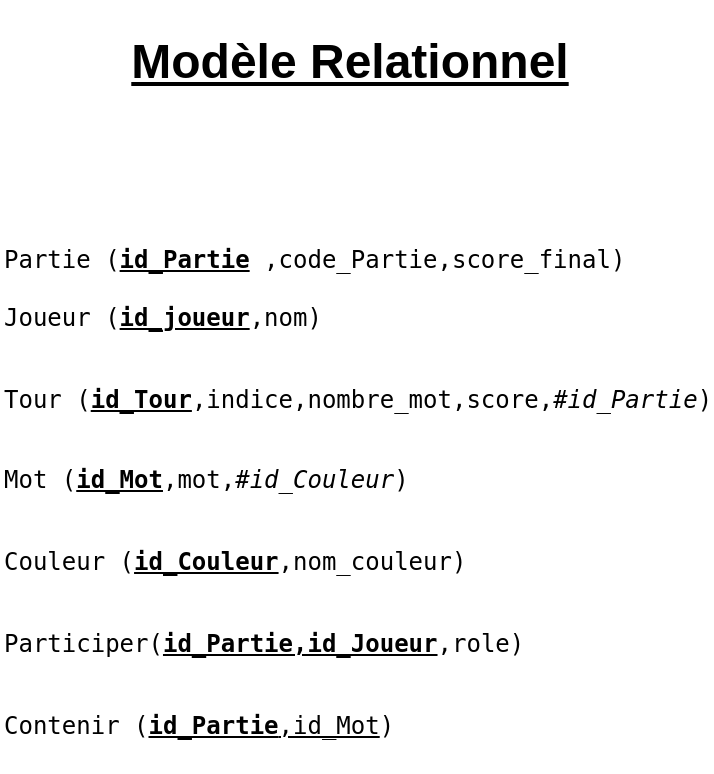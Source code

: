 <mxfile version="24.4.14" type="google">
  <diagram id="QqP9ibMhK4-hLd7tzasE" name="Page-1">
    <mxGraphModel dx="473" dy="611" grid="1" gridSize="10" guides="1" tooltips="1" connect="1" arrows="1" fold="1" page="1" pageScale="1" pageWidth="827" pageHeight="1169" math="0" shadow="0">
      <root>
        <mxCell id="0" />
        <mxCell id="1" parent="0" />
        <mxCell id="mLNzyaIKKqh5VFkbTeTR-2" value="&lt;pre&gt;Partie (&lt;u&gt;&lt;b&gt;id_Partie&lt;/b&gt;&lt;/u&gt; ,code_Partie,score_final)&lt;br&gt;&lt;br&gt;Joueur (&lt;u&gt;&lt;b&gt;id_joueur&lt;/b&gt;&lt;/u&gt;,nom)&lt;/pre&gt;&lt;pre&gt;&lt;br&gt;Tour (&lt;u&gt;&lt;b&gt;id_Tour&lt;/b&gt;&lt;/u&gt;,indice,nombre_mot,score,&lt;i&gt;#id_Partie&lt;/i&gt;)&lt;/pre&gt;&lt;pre&gt;&lt;br&gt;Mot (&lt;u&gt;&lt;b&gt;id_Mot&lt;/b&gt;&lt;/u&gt;,mot,&lt;i&gt;#id_Couleur&lt;/i&gt;)&lt;/pre&gt;&lt;pre&gt;&lt;br&gt;Couleur (&lt;u&gt;&lt;b&gt;id_Couleur&lt;/b&gt;&lt;/u&gt;,nom_couleur)&lt;/pre&gt;&lt;pre&gt;&lt;br&gt;Participer(&lt;u&gt;&lt;b&gt;id_Partie,id_Joueur&lt;/b&gt;&lt;/u&gt;,role)&lt;/pre&gt;&lt;pre&gt;&lt;br&gt;Contenir (&lt;u&gt;&lt;b&gt;id_Partie&lt;/b&gt;,id_Mot&lt;/u&gt;)&lt;/pre&gt;" style="text;html=1;align=left;verticalAlign=middle;resizable=0;points=[];autosize=1;strokeColor=none;fillColor=none;" parent="1" vertex="1">
          <mxGeometry x="175" y="130" width="350" height="280" as="geometry" />
        </mxCell>
        <mxCell id="mLNzyaIKKqh5VFkbTeTR-3" value="&lt;h1&gt;&lt;u&gt;Modèle Relationnel&lt;/u&gt;&lt;/h1&gt;" style="text;html=1;align=center;verticalAlign=middle;whiteSpace=wrap;rounded=0;" parent="1" vertex="1">
          <mxGeometry x="210" y="40" width="280" height="30" as="geometry" />
        </mxCell>
      </root>
    </mxGraphModel>
  </diagram>
</mxfile>
